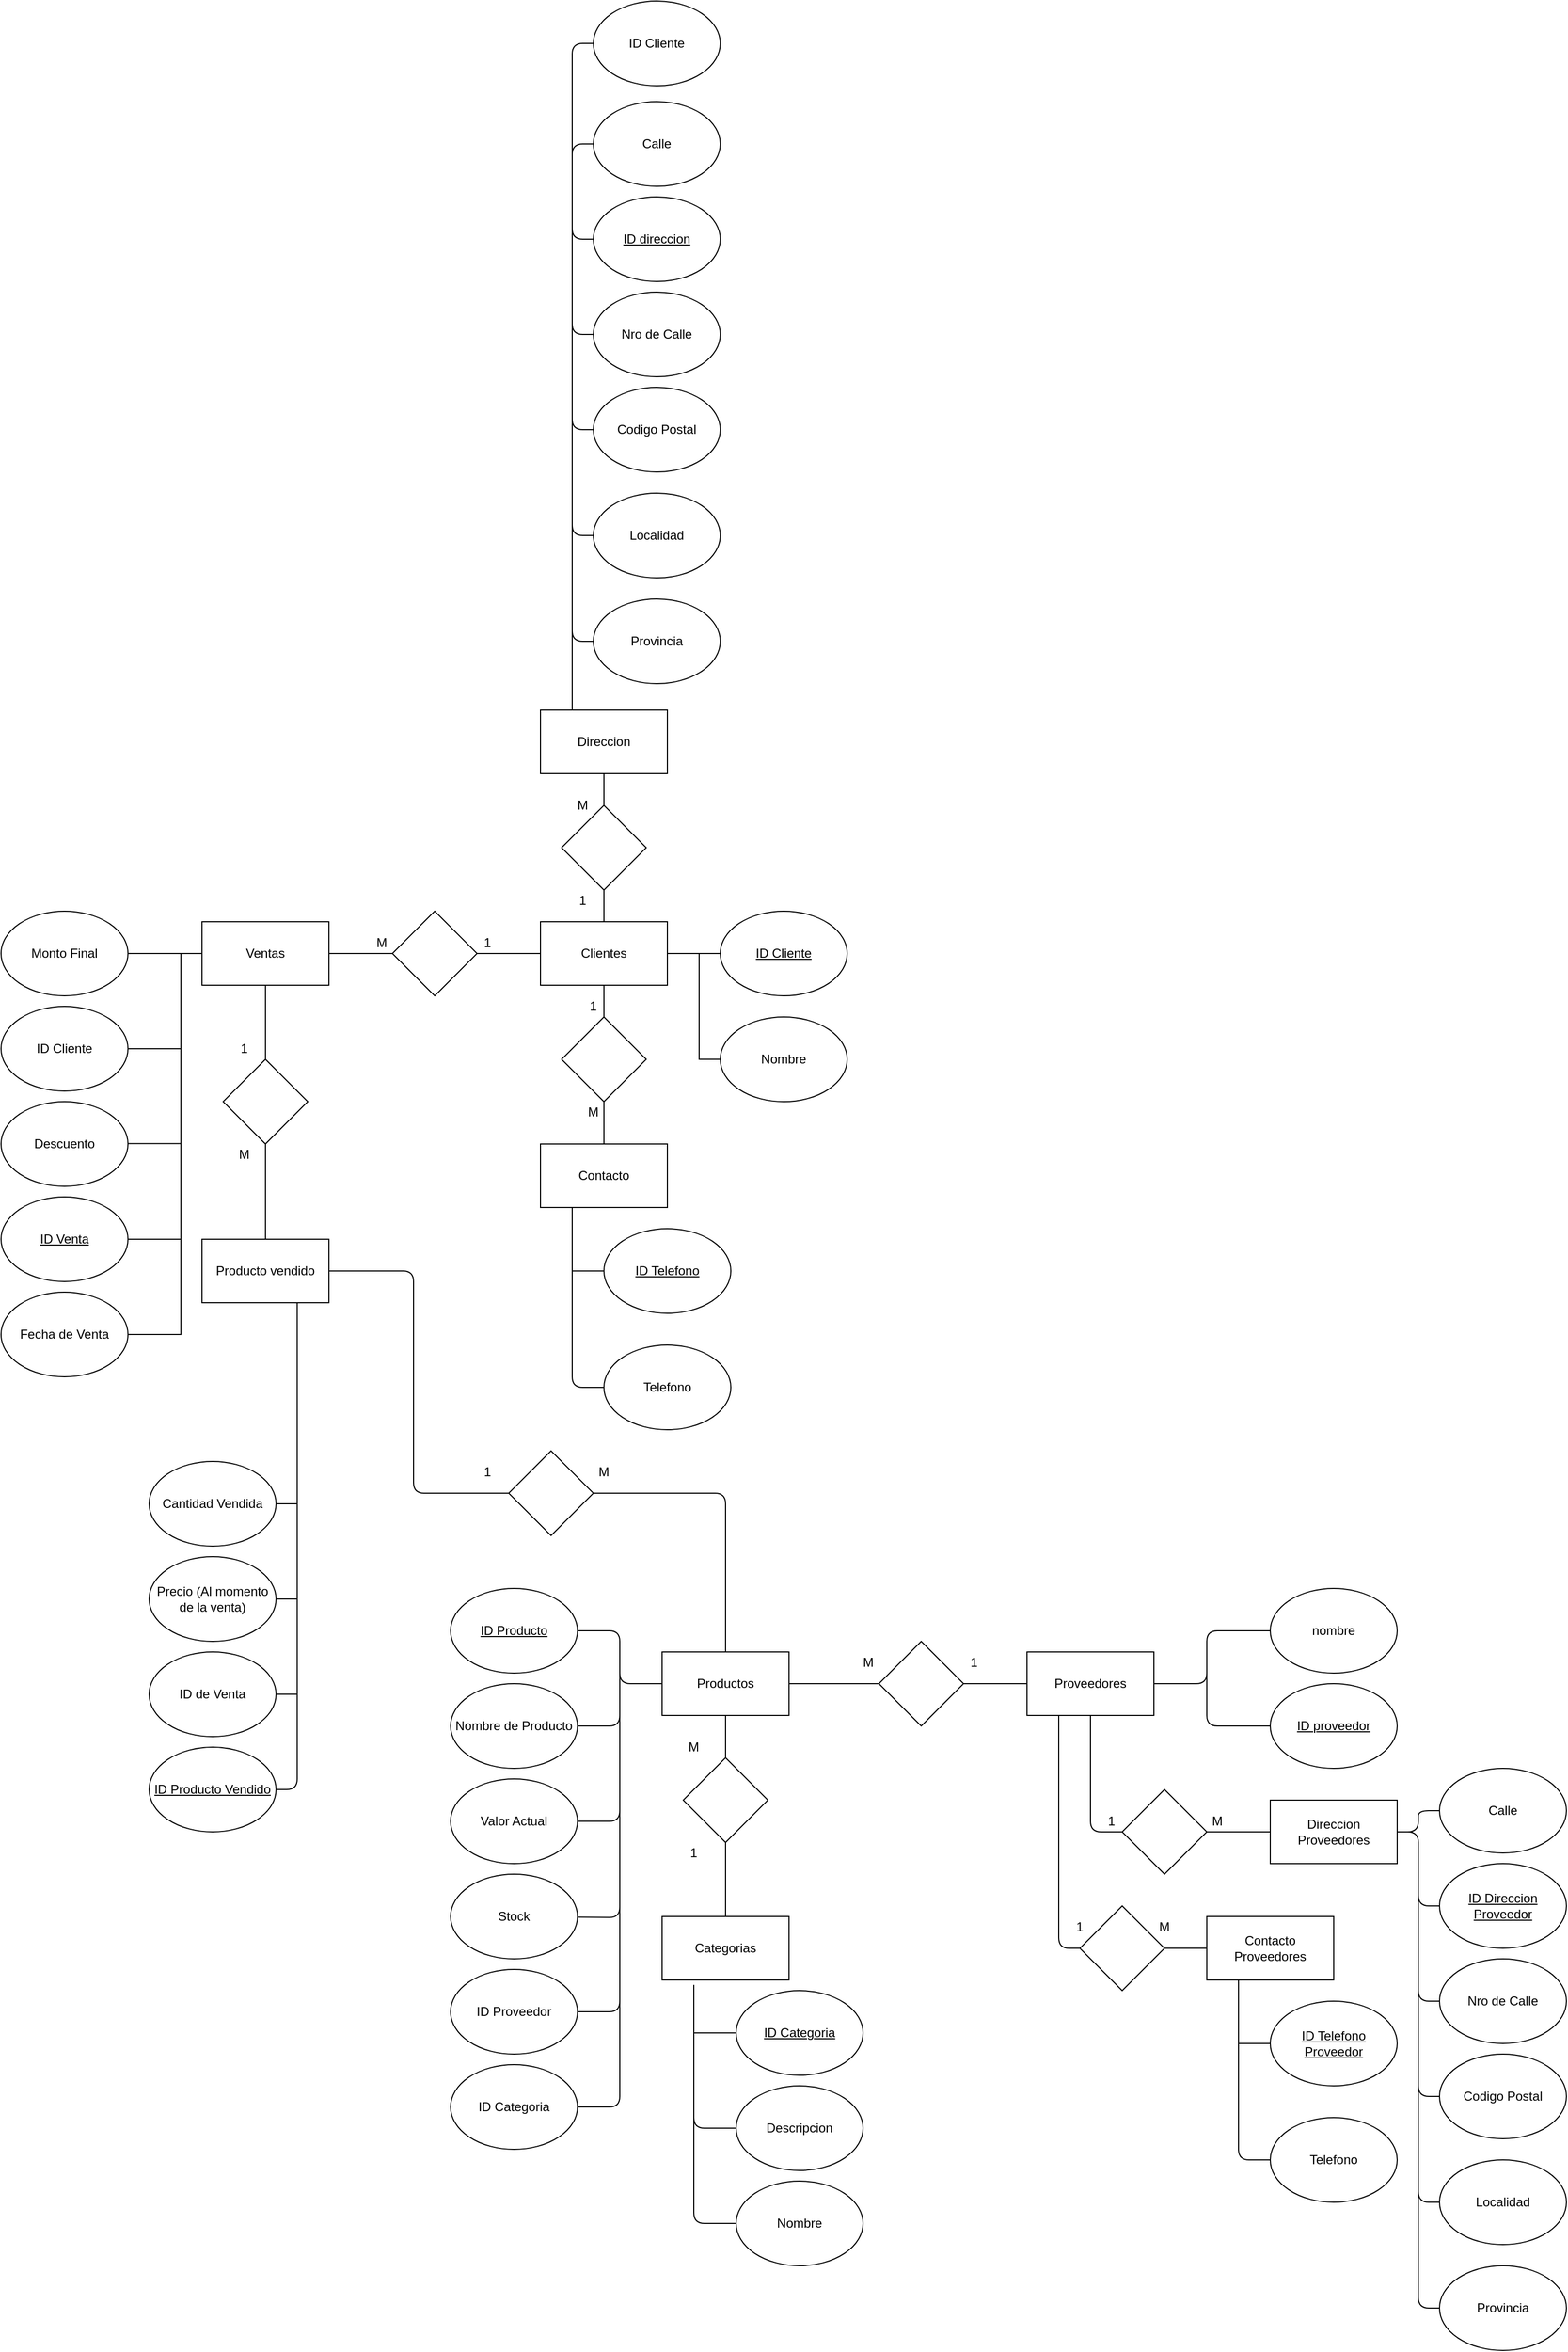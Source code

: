 <mxfile version="13.9.9" type="device"><diagram id="e70FheVsmjmqzUyGpjCa" name="Página-1"><mxGraphModel dx="852" dy="494" grid="1" gridSize="10" guides="1" tooltips="1" connect="1" arrows="1" fold="1" page="1" pageScale="1" pageWidth="1920" pageHeight="1200" math="0" shadow="0"><root><mxCell id="0"/><mxCell id="1" parent="0"/><mxCell id="z9npjQVjWEWtvqP9HQnm-7" value="" style="edgeStyle=orthogonalEdgeStyle;rounded=1;orthogonalLoop=1;jettySize=auto;html=1;endArrow=none;endFill=0;" parent="1" source="z9npjQVjWEWtvqP9HQnm-1" target="z9npjQVjWEWtvqP9HQnm-6" edge="1"><mxGeometry relative="1" as="geometry"><Array as="points"><mxPoint x="1230" y="1620"/><mxPoint x="1230" y="1570"/></Array></mxGeometry></mxCell><mxCell id="z9npjQVjWEWtvqP9HQnm-1" value="Proveedores" style="rounded=0;whiteSpace=wrap;html=1;" parent="1" vertex="1"><mxGeometry x="1060" y="1590" width="120" height="60" as="geometry"/></mxCell><mxCell id="z9npjQVjWEWtvqP9HQnm-105" value="" style="edgeStyle=orthogonalEdgeStyle;rounded=0;orthogonalLoop=1;jettySize=auto;html=1;startArrow=none;startFill=0;endArrow=none;endFill=0;" parent="1" source="z9npjQVjWEWtvqP9HQnm-2" target="z9npjQVjWEWtvqP9HQnm-104" edge="1"><mxGeometry relative="1" as="geometry"/></mxCell><mxCell id="z9npjQVjWEWtvqP9HQnm-111" value="" style="edgeStyle=orthogonalEdgeStyle;rounded=0;orthogonalLoop=1;jettySize=auto;html=1;startArrow=none;startFill=0;endArrow=none;endFill=0;" parent="1" source="z9npjQVjWEWtvqP9HQnm-2" target="z9npjQVjWEWtvqP9HQnm-110" edge="1"><mxGeometry relative="1" as="geometry"/></mxCell><mxCell id="z9npjQVjWEWtvqP9HQnm-2" value="Clientes" style="rounded=0;whiteSpace=wrap;html=1;" parent="1" vertex="1"><mxGeometry x="600" y="900" width="120" height="60" as="geometry"/></mxCell><mxCell id="z9npjQVjWEWtvqP9HQnm-71" value="" style="edgeStyle=orthogonalEdgeStyle;rounded=0;orthogonalLoop=1;jettySize=auto;html=1;startArrow=none;startFill=0;entryX=1;entryY=0.5;entryDx=0;entryDy=0;endArrow=none;endFill=0;" parent="1" target="z9npjQVjWEWtvqP9HQnm-73" edge="1"><mxGeometry relative="1" as="geometry"><mxPoint x="260" y="1280" as="sourcePoint"/><Array as="points"><mxPoint x="260" y="1290"/></Array></mxGeometry></mxCell><mxCell id="z9npjQVjWEWtvqP9HQnm-84" value="" style="edgeStyle=orthogonalEdgeStyle;rounded=0;orthogonalLoop=1;jettySize=auto;html=1;startArrow=none;startFill=0;endArrow=none;endFill=0;" parent="1" source="z9npjQVjWEWtvqP9HQnm-3" target="z9npjQVjWEWtvqP9HQnm-83" edge="1"><mxGeometry relative="1" as="geometry"/></mxCell><mxCell id="z9npjQVjWEWtvqP9HQnm-3" value="Ventas" style="rounded=0;whiteSpace=wrap;html=1;" parent="1" vertex="1"><mxGeometry x="280" y="900" width="120" height="60" as="geometry"/></mxCell><mxCell id="z9npjQVjWEWtvqP9HQnm-43" value="" style="edgeStyle=orthogonalEdgeStyle;rounded=1;orthogonalLoop=1;jettySize=auto;html=1;endArrow=none;endFill=0;" parent="1" source="z9npjQVjWEWtvqP9HQnm-4" target="z9npjQVjWEWtvqP9HQnm-42" edge="1"><mxGeometry relative="1" as="geometry"/></mxCell><mxCell id="z9npjQVjWEWtvqP9HQnm-154" value="" style="edgeStyle=orthogonalEdgeStyle;rounded=0;orthogonalLoop=1;jettySize=auto;html=1;startArrow=none;startFill=0;endArrow=none;endFill=0;" parent="1" source="z9npjQVjWEWtvqP9HQnm-4" target="z9npjQVjWEWtvqP9HQnm-153" edge="1"><mxGeometry relative="1" as="geometry"/></mxCell><mxCell id="z9npjQVjWEWtvqP9HQnm-4" value="Productos" style="rounded=0;whiteSpace=wrap;html=1;" parent="1" vertex="1"><mxGeometry x="715" y="1590" width="120" height="60" as="geometry"/></mxCell><mxCell id="z9npjQVjWEWtvqP9HQnm-6" value="nombre" style="ellipse;whiteSpace=wrap;html=1;rounded=0;" parent="1" vertex="1"><mxGeometry x="1290" y="1530" width="120" height="80" as="geometry"/></mxCell><mxCell id="z9npjQVjWEWtvqP9HQnm-8" value="" style="endArrow=none;html=1;endFill=0;" parent="1" edge="1"><mxGeometry width="50" height="50" relative="1" as="geometry"><mxPoint x="1230" y="1600" as="sourcePoint"/><mxPoint x="1290" y="1660" as="targetPoint"/><Array as="points"><mxPoint x="1230" y="1660"/></Array></mxGeometry></mxCell><mxCell id="z9npjQVjWEWtvqP9HQnm-9" value="&lt;u&gt;ID proveedor&lt;/u&gt;" style="ellipse;whiteSpace=wrap;html=1;rounded=0;" parent="1" vertex="1"><mxGeometry x="1290" y="1620" width="120" height="80" as="geometry"/></mxCell><mxCell id="z9npjQVjWEWtvqP9HQnm-10" value="" style="endArrow=none;html=1;entryX=0;entryY=0.5;entryDx=0;entryDy=0;exitX=0.5;exitY=1;exitDx=0;exitDy=0;endFill=0;" parent="1" source="z9npjQVjWEWtvqP9HQnm-1" target="z9npjQVjWEWtvqP9HQnm-12" edge="1"><mxGeometry width="50" height="50" relative="1" as="geometry"><mxPoint x="1230" y="1620" as="sourcePoint"/><mxPoint x="1290" y="1750" as="targetPoint"/><Array as="points"><mxPoint x="1120" y="1760"/></Array></mxGeometry></mxCell><mxCell id="z9npjQVjWEWtvqP9HQnm-21" value="" style="edgeStyle=orthogonalEdgeStyle;rounded=1;orthogonalLoop=1;jettySize=auto;html=1;endArrow=none;endFill=0;" parent="1" source="z9npjQVjWEWtvqP9HQnm-12" target="z9npjQVjWEWtvqP9HQnm-20" edge="1"><mxGeometry relative="1" as="geometry"/></mxCell><mxCell id="z9npjQVjWEWtvqP9HQnm-12" value="Direccion Proveedores" style="rounded=0;whiteSpace=wrap;html=1;" parent="1" vertex="1"><mxGeometry x="1290" y="1730" width="120" height="60" as="geometry"/></mxCell><mxCell id="z9npjQVjWEWtvqP9HQnm-15" value="" style="rhombus;whiteSpace=wrap;html=1;" parent="1" vertex="1"><mxGeometry x="1150" y="1720" width="80" height="80" as="geometry"/></mxCell><mxCell id="z9npjQVjWEWtvqP9HQnm-18" value="1" style="text;html=1;strokeColor=none;fillColor=none;align=center;verticalAlign=middle;whiteSpace=wrap;rounded=0;" parent="1" vertex="1"><mxGeometry x="1120" y="1740" width="40" height="20" as="geometry"/></mxCell><mxCell id="z9npjQVjWEWtvqP9HQnm-19" value="M" style="text;html=1;strokeColor=none;fillColor=none;align=center;verticalAlign=middle;whiteSpace=wrap;rounded=0;" parent="1" vertex="1"><mxGeometry x="1220" y="1740" width="40" height="20" as="geometry"/></mxCell><mxCell id="z9npjQVjWEWtvqP9HQnm-20" value="&lt;u&gt;ID Direccion Proveedor&lt;/u&gt;" style="ellipse;whiteSpace=wrap;html=1;rounded=0;" parent="1" vertex="1"><mxGeometry x="1450" y="1790" width="120" height="80" as="geometry"/></mxCell><mxCell id="z9npjQVjWEWtvqP9HQnm-22" value="" style="endArrow=none;html=1;exitX=1;exitY=0.5;exitDx=0;exitDy=0;entryX=0;entryY=0.5;entryDx=0;entryDy=0;endFill=0;" parent="1" source="z9npjQVjWEWtvqP9HQnm-12" target="z9npjQVjWEWtvqP9HQnm-23" edge="1"><mxGeometry width="50" height="50" relative="1" as="geometry"><mxPoint x="1390" y="1720" as="sourcePoint"/><mxPoint x="1450" y="1710" as="targetPoint"/><Array as="points"><mxPoint x="1430" y="1760"/><mxPoint x="1430" y="1740"/></Array></mxGeometry></mxCell><mxCell id="z9npjQVjWEWtvqP9HQnm-23" value="Calle" style="ellipse;whiteSpace=wrap;html=1;" parent="1" vertex="1"><mxGeometry x="1450" y="1700" width="120" height="80" as="geometry"/></mxCell><mxCell id="z9npjQVjWEWtvqP9HQnm-24" value="" style="endArrow=none;html=1;endFill=0;" parent="1" edge="1"><mxGeometry width="50" height="50" relative="1" as="geometry"><mxPoint x="1430" y="1810" as="sourcePoint"/><mxPoint x="1450" y="1920" as="targetPoint"/><Array as="points"><mxPoint x="1430" y="1920"/></Array></mxGeometry></mxCell><mxCell id="z9npjQVjWEWtvqP9HQnm-25" value="Nro de Calle" style="ellipse;whiteSpace=wrap;html=1;" parent="1" vertex="1"><mxGeometry x="1450" y="1880" width="120" height="80" as="geometry"/></mxCell><mxCell id="z9npjQVjWEWtvqP9HQnm-26" value="" style="endArrow=none;html=1;entryX=0;entryY=0.5;entryDx=0;entryDy=0;endFill=0;" parent="1" target="z9npjQVjWEWtvqP9HQnm-27" edge="1"><mxGeometry width="50" height="50" relative="1" as="geometry"><mxPoint x="1430" y="1880" as="sourcePoint"/><mxPoint x="1450" y="2000" as="targetPoint"/><Array as="points"><mxPoint x="1430" y="2010"/></Array></mxGeometry></mxCell><mxCell id="z9npjQVjWEWtvqP9HQnm-27" value="Codigo Postal" style="ellipse;whiteSpace=wrap;html=1;" parent="1" vertex="1"><mxGeometry x="1450" y="1970" width="120" height="80" as="geometry"/></mxCell><mxCell id="z9npjQVjWEWtvqP9HQnm-28" value="" style="endArrow=none;html=1;endFill=0;" parent="1" edge="1"><mxGeometry width="50" height="50" relative="1" as="geometry"><mxPoint x="1430" y="1940" as="sourcePoint"/><mxPoint x="1450" y="2110" as="targetPoint"/><Array as="points"><mxPoint x="1430" y="2110"/></Array></mxGeometry></mxCell><mxCell id="z9npjQVjWEWtvqP9HQnm-29" value="Localidad" style="ellipse;whiteSpace=wrap;html=1;" parent="1" vertex="1"><mxGeometry x="1450" y="2070" width="120" height="80" as="geometry"/></mxCell><mxCell id="z9npjQVjWEWtvqP9HQnm-30" value="" style="endArrow=none;html=1;endFill=0;" parent="1" edge="1"><mxGeometry width="50" height="50" relative="1" as="geometry"><mxPoint x="1430" y="2090" as="sourcePoint"/><mxPoint x="1450" y="2210" as="targetPoint"/><Array as="points"><mxPoint x="1430" y="2210"/></Array></mxGeometry></mxCell><mxCell id="z9npjQVjWEWtvqP9HQnm-31" value="Provincia" style="ellipse;whiteSpace=wrap;html=1;" parent="1" vertex="1"><mxGeometry x="1450" y="2170" width="120" height="80" as="geometry"/></mxCell><mxCell id="z9npjQVjWEWtvqP9HQnm-32" value="" style="endArrow=none;html=1;exitX=0.25;exitY=1;exitDx=0;exitDy=0;endFill=0;" parent="1" source="z9npjQVjWEWtvqP9HQnm-1" edge="1"><mxGeometry width="50" height="50" relative="1" as="geometry"><mxPoint x="1390" y="1800" as="sourcePoint"/><mxPoint x="1230" y="1870" as="targetPoint"/><Array as="points"><mxPoint x="1090" y="1870"/></Array></mxGeometry></mxCell><mxCell id="z9npjQVjWEWtvqP9HQnm-34" value="" style="rhombus;whiteSpace=wrap;html=1;" parent="1" vertex="1"><mxGeometry x="1110" y="1830" width="80" height="80" as="geometry"/></mxCell><mxCell id="z9npjQVjWEWtvqP9HQnm-35" value="1" style="text;html=1;strokeColor=none;fillColor=none;align=center;verticalAlign=middle;whiteSpace=wrap;rounded=0;" parent="1" vertex="1"><mxGeometry x="1090" y="1840" width="40" height="20" as="geometry"/></mxCell><mxCell id="z9npjQVjWEWtvqP9HQnm-36" value="M" style="text;html=1;strokeColor=none;fillColor=none;align=center;verticalAlign=middle;whiteSpace=wrap;rounded=0;" parent="1" vertex="1"><mxGeometry x="1170" y="1840" width="40" height="20" as="geometry"/></mxCell><mxCell id="z9npjQVjWEWtvqP9HQnm-37" value="Contacto Proveedores" style="rounded=0;whiteSpace=wrap;html=1;" parent="1" vertex="1"><mxGeometry x="1230" y="1840" width="120" height="60" as="geometry"/></mxCell><mxCell id="z9npjQVjWEWtvqP9HQnm-38" value="" style="endArrow=none;html=1;exitX=0.25;exitY=1;exitDx=0;exitDy=0;entryX=0;entryY=0.5;entryDx=0;entryDy=0;endFill=0;" parent="1" source="z9npjQVjWEWtvqP9HQnm-37" target="z9npjQVjWEWtvqP9HQnm-39" edge="1"><mxGeometry width="50" height="50" relative="1" as="geometry"><mxPoint x="1380" y="1960" as="sourcePoint"/><mxPoint x="1290" y="2200" as="targetPoint"/><Array as="points"><mxPoint x="1260" y="2070"/></Array></mxGeometry></mxCell><mxCell id="z9npjQVjWEWtvqP9HQnm-39" value="Telefono" style="ellipse;whiteSpace=wrap;html=1;" parent="1" vertex="1"><mxGeometry x="1290" y="2030" width="120" height="80" as="geometry"/></mxCell><mxCell id="z9npjQVjWEWtvqP9HQnm-40" value="&lt;u&gt;ID Telefono Proveedor&lt;/u&gt;" style="ellipse;whiteSpace=wrap;html=1;" parent="1" vertex="1"><mxGeometry x="1290" y="1920" width="120" height="80" as="geometry"/></mxCell><mxCell id="z9npjQVjWEWtvqP9HQnm-41" value="" style="endArrow=none;html=1;entryX=0;entryY=0.5;entryDx=0;entryDy=0;endFill=0;" parent="1" target="z9npjQVjWEWtvqP9HQnm-40" edge="1"><mxGeometry width="50" height="50" relative="1" as="geometry"><mxPoint x="1260" y="1960" as="sourcePoint"/><mxPoint x="1580" y="1990" as="targetPoint"/></mxGeometry></mxCell><mxCell id="z9npjQVjWEWtvqP9HQnm-42" value="&lt;u&gt;ID Producto&lt;/u&gt;" style="ellipse;whiteSpace=wrap;html=1;rounded=0;" parent="1" vertex="1"><mxGeometry x="515" y="1530" width="120" height="80" as="geometry"/></mxCell><mxCell id="z9npjQVjWEWtvqP9HQnm-44" value="" style="endArrow=none;startArrow=none;html=1;startFill=0;endFill=0;" parent="1" edge="1"><mxGeometry width="50" height="50" relative="1" as="geometry"><mxPoint x="675" y="1600" as="sourcePoint"/><mxPoint x="635" y="1660" as="targetPoint"/><Array as="points"><mxPoint x="675" y="1660"/></Array></mxGeometry></mxCell><mxCell id="z9npjQVjWEWtvqP9HQnm-45" value="Nombre de Producto" style="ellipse;whiteSpace=wrap;html=1;" parent="1" vertex="1"><mxGeometry x="515" y="1620" width="120" height="80" as="geometry"/></mxCell><mxCell id="z9npjQVjWEWtvqP9HQnm-46" value="" style="endArrow=none;html=1;entryX=1;entryY=0.5;entryDx=0;entryDy=0;endFill=0;" parent="1" target="z9npjQVjWEWtvqP9HQnm-47" edge="1"><mxGeometry width="50" height="50" relative="1" as="geometry"><mxPoint x="675" y="1610" as="sourcePoint"/><mxPoint x="635" y="1760" as="targetPoint"/><Array as="points"><mxPoint x="675" y="1750"/></Array></mxGeometry></mxCell><mxCell id="z9npjQVjWEWtvqP9HQnm-47" value="Valor Actual" style="ellipse;whiteSpace=wrap;html=1;" parent="1" vertex="1"><mxGeometry x="515" y="1710" width="120" height="80" as="geometry"/></mxCell><mxCell id="z9npjQVjWEWtvqP9HQnm-48" value="" style="endArrow=none;html=1;endFill=0;" parent="1" edge="1"><mxGeometry width="50" height="50" relative="1" as="geometry"><mxPoint x="675" y="1690" as="sourcePoint"/><mxPoint x="635" y="1840.571" as="targetPoint"/><Array as="points"><mxPoint x="675" y="1841"/></Array></mxGeometry></mxCell><mxCell id="z9npjQVjWEWtvqP9HQnm-49" value="Stock" style="ellipse;whiteSpace=wrap;html=1;" parent="1" vertex="1"><mxGeometry x="515" y="1800" width="120" height="80" as="geometry"/></mxCell><mxCell id="z9npjQVjWEWtvqP9HQnm-50" value="" style="endArrow=none;html=1;entryX=1;entryY=0.5;entryDx=0;entryDy=0;endFill=0;" parent="1" target="z9npjQVjWEWtvqP9HQnm-51" edge="1"><mxGeometry width="50" height="50" relative="1" as="geometry"><mxPoint x="675" y="1750" as="sourcePoint"/><mxPoint x="635" y="1940" as="targetPoint"/><Array as="points"><mxPoint x="675" y="1930"/><mxPoint x="655" y="1930"/></Array></mxGeometry></mxCell><mxCell id="z9npjQVjWEWtvqP9HQnm-51" value="ID Proveedor" style="ellipse;whiteSpace=wrap;html=1;" parent="1" vertex="1"><mxGeometry x="515" y="1890" width="120" height="80" as="geometry"/></mxCell><mxCell id="z9npjQVjWEWtvqP9HQnm-53" value="" style="endArrow=none;html=1;exitX=0.5;exitY=1;exitDx=0;exitDy=0;endFill=0;" parent="1" source="z9npjQVjWEWtvqP9HQnm-4" edge="1"><mxGeometry width="50" height="50" relative="1" as="geometry"><mxPoint x="525" y="1810" as="sourcePoint"/><mxPoint x="775" y="1840" as="targetPoint"/></mxGeometry></mxCell><mxCell id="z9npjQVjWEWtvqP9HQnm-54" value="" style="rhombus;whiteSpace=wrap;html=1;" parent="1" vertex="1"><mxGeometry x="735" y="1690" width="80" height="80" as="geometry"/></mxCell><mxCell id="z9npjQVjWEWtvqP9HQnm-55" value="M" style="text;html=1;strokeColor=none;fillColor=none;align=center;verticalAlign=middle;whiteSpace=wrap;rounded=0;" parent="1" vertex="1"><mxGeometry x="725" y="1670" width="40" height="20" as="geometry"/></mxCell><mxCell id="z9npjQVjWEWtvqP9HQnm-56" value="1" style="text;html=1;strokeColor=none;fillColor=none;align=center;verticalAlign=middle;whiteSpace=wrap;rounded=0;" parent="1" vertex="1"><mxGeometry x="725" y="1770" width="40" height="20" as="geometry"/></mxCell><mxCell id="z9npjQVjWEWtvqP9HQnm-57" value="Categorias" style="rounded=0;whiteSpace=wrap;html=1;" parent="1" vertex="1"><mxGeometry x="715" y="1840" width="120" height="60" as="geometry"/></mxCell><mxCell id="z9npjQVjWEWtvqP9HQnm-61" value="&lt;u&gt;ID Categoria&lt;/u&gt;" style="ellipse;whiteSpace=wrap;html=1;" parent="1" vertex="1"><mxGeometry x="785" y="1910" width="120" height="80" as="geometry"/></mxCell><mxCell id="z9npjQVjWEWtvqP9HQnm-62" value="" style="endArrow=none;html=1;entryX=0;entryY=0.5;entryDx=0;entryDy=0;endFill=0;" parent="1" target="z9npjQVjWEWtvqP9HQnm-61" edge="1"><mxGeometry width="50" height="50" relative="1" as="geometry"><mxPoint x="745" y="1950" as="sourcePoint"/><mxPoint x="575" y="1860" as="targetPoint"/></mxGeometry></mxCell><mxCell id="z9npjQVjWEWtvqP9HQnm-63" value="" style="endArrow=none;html=1;entryX=0;entryY=0.5;entryDx=0;entryDy=0;endFill=0;" parent="1" target="z9npjQVjWEWtvqP9HQnm-67" edge="1"><mxGeometry width="50" height="50" relative="1" as="geometry"><mxPoint x="745" y="2010" as="sourcePoint"/><mxPoint x="785" y="2140" as="targetPoint"/><Array as="points"><mxPoint x="745" y="2130"/><mxPoint x="765" y="2130"/></Array></mxGeometry></mxCell><mxCell id="z9npjQVjWEWtvqP9HQnm-64" value="" style="endArrow=none;html=1;entryX=1;entryY=0.5;entryDx=0;entryDy=0;endFill=0;" parent="1" target="z9npjQVjWEWtvqP9HQnm-65" edge="1"><mxGeometry width="50" height="50" relative="1" as="geometry"><mxPoint x="675" y="1880" as="sourcePoint"/><mxPoint x="635" y="2060" as="targetPoint"/><Array as="points"><mxPoint x="675" y="2020"/></Array></mxGeometry></mxCell><mxCell id="z9npjQVjWEWtvqP9HQnm-65" value="ID Categoria" style="ellipse;whiteSpace=wrap;html=1;" parent="1" vertex="1"><mxGeometry x="515" y="1980" width="120" height="80" as="geometry"/></mxCell><mxCell id="z9npjQVjWEWtvqP9HQnm-67" value="Nombre" style="ellipse;whiteSpace=wrap;html=1;" parent="1" vertex="1"><mxGeometry x="785" y="2090" width="120" height="80" as="geometry"/></mxCell><mxCell id="z9npjQVjWEWtvqP9HQnm-68" value="" style="endArrow=none;html=1;endFill=0;entryX=0;entryY=0.5;entryDx=0;entryDy=0;" parent="1" target="z9npjQVjWEWtvqP9HQnm-69" edge="1"><mxGeometry width="50" height="50" relative="1" as="geometry"><mxPoint x="745" y="2060" as="sourcePoint"/><mxPoint x="785" y="2220" as="targetPoint"/><Array as="points"><mxPoint x="745" y="1900"/><mxPoint x="745" y="2040"/></Array></mxGeometry></mxCell><mxCell id="z9npjQVjWEWtvqP9HQnm-69" value="Descripcion" style="ellipse;whiteSpace=wrap;html=1;" parent="1" vertex="1"><mxGeometry x="785" y="2000" width="120" height="80" as="geometry"/></mxCell><mxCell id="z9npjQVjWEWtvqP9HQnm-70" value="&lt;u&gt;ID Venta&lt;/u&gt;" style="ellipse;whiteSpace=wrap;html=1;rounded=0;" parent="1" vertex="1"><mxGeometry x="90" y="1160" width="120" height="80" as="geometry"/></mxCell><mxCell id="z9npjQVjWEWtvqP9HQnm-72" value="" style="endArrow=none;html=1;entryX=1;entryY=0.5;entryDx=0;entryDy=0;rounded=0;endFill=0;startArrow=none;startFill=0;" parent="1" target="z9npjQVjWEWtvqP9HQnm-70" edge="1"><mxGeometry width="50" height="50" relative="1" as="geometry"><mxPoint x="260" y="1280" as="sourcePoint"/><mxPoint x="220" y="1280" as="targetPoint"/><Array as="points"><mxPoint x="260" y="1200"/></Array></mxGeometry></mxCell><mxCell id="z9npjQVjWEWtvqP9HQnm-73" value="Fecha de Venta" style="ellipse;whiteSpace=wrap;html=1;" parent="1" vertex="1"><mxGeometry x="90" y="1250" width="120" height="80" as="geometry"/></mxCell><mxCell id="z9npjQVjWEWtvqP9HQnm-75" value="" style="endArrow=none;html=1;exitX=0;exitY=0.5;exitDx=0;exitDy=0;endFill=0;rounded=0;" parent="1" source="z9npjQVjWEWtvqP9HQnm-3" edge="1"><mxGeometry width="50" height="50" relative="1" as="geometry"><mxPoint x="140" y="1150" as="sourcePoint"/><mxPoint x="260" y="1220" as="targetPoint"/><Array as="points"><mxPoint x="260" y="930"/></Array></mxGeometry></mxCell><mxCell id="z9npjQVjWEWtvqP9HQnm-76" value="" style="endArrow=none;html=1;entryX=1;entryY=0.5;entryDx=0;entryDy=0;endFill=0;startArrow=none;startFill=0;" parent="1" target="z9npjQVjWEWtvqP9HQnm-77" edge="1"><mxGeometry width="50" height="50" relative="1" as="geometry"><mxPoint x="260" y="1020" as="sourcePoint"/><mxPoint x="210" y="1050" as="targetPoint"/></mxGeometry></mxCell><mxCell id="z9npjQVjWEWtvqP9HQnm-77" value="ID Cliente" style="ellipse;whiteSpace=wrap;html=1;" parent="1" vertex="1"><mxGeometry x="90" y="980" width="120" height="80" as="geometry"/></mxCell><mxCell id="z9npjQVjWEWtvqP9HQnm-78" value="Descuento" style="ellipse;whiteSpace=wrap;html=1;" parent="1" vertex="1"><mxGeometry x="90" y="1070" width="120" height="80" as="geometry"/></mxCell><mxCell id="z9npjQVjWEWtvqP9HQnm-79" value="" style="endArrow=none;html=1;entryX=1;entryY=0.5;entryDx=0;entryDy=0;endFill=0;startArrow=none;startFill=0;" parent="1" edge="1"><mxGeometry width="50" height="50" relative="1" as="geometry"><mxPoint x="260" y="1109.58" as="sourcePoint"/><mxPoint x="210" y="1109.58" as="targetPoint"/></mxGeometry></mxCell><mxCell id="z9npjQVjWEWtvqP9HQnm-80" value="" style="endArrow=none;html=1;exitX=0;exitY=0.5;exitDx=0;exitDy=0;entryX=1;entryY=0.5;entryDx=0;entryDy=0;endFill=0;startArrow=none;startFill=0;" parent="1" source="z9npjQVjWEWtvqP9HQnm-3" target="z9npjQVjWEWtvqP9HQnm-81" edge="1"><mxGeometry width="50" height="50" relative="1" as="geometry"><mxPoint x="270" y="919.58" as="sourcePoint"/><mxPoint x="210" y="920" as="targetPoint"/></mxGeometry></mxCell><mxCell id="z9npjQVjWEWtvqP9HQnm-81" value="Monto Final" style="ellipse;whiteSpace=wrap;html=1;" parent="1" vertex="1"><mxGeometry x="90" y="890" width="120" height="80" as="geometry"/></mxCell><mxCell id="z9npjQVjWEWtvqP9HQnm-86" value="" style="edgeStyle=orthogonalEdgeStyle;rounded=0;orthogonalLoop=1;jettySize=auto;html=1;startArrow=none;startFill=0;endArrow=none;endFill=0;" parent="1" source="z9npjQVjWEWtvqP9HQnm-83" target="z9npjQVjWEWtvqP9HQnm-85" edge="1"><mxGeometry relative="1" as="geometry"/></mxCell><mxCell id="z9npjQVjWEWtvqP9HQnm-83" value="" style="rhombus;whiteSpace=wrap;html=1;rounded=0;" parent="1" vertex="1"><mxGeometry x="300" y="1030" width="80" height="80" as="geometry"/></mxCell><mxCell id="z9npjQVjWEWtvqP9HQnm-85" value="Producto vendido" style="whiteSpace=wrap;html=1;rounded=0;" parent="1" vertex="1"><mxGeometry x="280" y="1200" width="120" height="60" as="geometry"/></mxCell><mxCell id="z9npjQVjWEWtvqP9HQnm-87" value="1" style="text;html=1;strokeColor=none;fillColor=none;align=center;verticalAlign=middle;whiteSpace=wrap;rounded=0;" parent="1" vertex="1"><mxGeometry x="300" y="1010" width="40" height="20" as="geometry"/></mxCell><mxCell id="z9npjQVjWEWtvqP9HQnm-88" value="M" style="text;html=1;strokeColor=none;fillColor=none;align=center;verticalAlign=middle;whiteSpace=wrap;rounded=0;" parent="1" vertex="1"><mxGeometry x="300" y="1110" width="40" height="20" as="geometry"/></mxCell><mxCell id="z9npjQVjWEWtvqP9HQnm-89" value="" style="endArrow=none;html=1;exitX=0.75;exitY=1;exitDx=0;exitDy=0;entryX=1;entryY=0.5;entryDx=0;entryDy=0;rounded=0;endFill=0;" parent="1" source="z9npjQVjWEWtvqP9HQnm-85" target="z9npjQVjWEWtvqP9HQnm-90" edge="1"><mxGeometry width="50" height="50" relative="1" as="geometry"><mxPoint x="140" y="1320" as="sourcePoint"/><mxPoint x="350" y="1490" as="targetPoint"/><Array as="points"><mxPoint x="370" y="1540"/></Array></mxGeometry></mxCell><mxCell id="z9npjQVjWEWtvqP9HQnm-90" value="Precio (Al momento de la venta)" style="ellipse;whiteSpace=wrap;html=1;" parent="1" vertex="1"><mxGeometry x="230" y="1500" width="120" height="80" as="geometry"/></mxCell><mxCell id="z9npjQVjWEWtvqP9HQnm-91" value="" style="endArrow=none;html=1;entryX=1;entryY=0.5;entryDx=0;entryDy=0;endFill=0;" parent="1" target="z9npjQVjWEWtvqP9HQnm-92" edge="1"><mxGeometry width="50" height="50" relative="1" as="geometry"><mxPoint x="370" y="1450" as="sourcePoint"/><mxPoint x="350" y="1400" as="targetPoint"/></mxGeometry></mxCell><mxCell id="z9npjQVjWEWtvqP9HQnm-92" value="Cantidad Vendida" style="ellipse;whiteSpace=wrap;html=1;" parent="1" vertex="1"><mxGeometry x="230" y="1410" width="120" height="80" as="geometry"/></mxCell><mxCell id="z9npjQVjWEWtvqP9HQnm-95" value="" style="endArrow=none;html=1;rounded=0;endFill=0;" parent="1" edge="1"><mxGeometry width="50" height="50" relative="1" as="geometry"><mxPoint x="370" y="1540" as="sourcePoint"/><mxPoint x="350" y="1630" as="targetPoint"/><Array as="points"><mxPoint x="370" y="1630"/></Array></mxGeometry></mxCell><mxCell id="z9npjQVjWEWtvqP9HQnm-96" value="ID de Venta" style="ellipse;whiteSpace=wrap;html=1;" parent="1" vertex="1"><mxGeometry x="230" y="1590" width="120" height="80" as="geometry"/></mxCell><mxCell id="z9npjQVjWEWtvqP9HQnm-97" value="Nombre" style="ellipse;whiteSpace=wrap;html=1;rounded=0;" parent="1" vertex="1"><mxGeometry x="770" y="990" width="120" height="80" as="geometry"/></mxCell><mxCell id="z9npjQVjWEWtvqP9HQnm-99" value="" style="endArrow=none;html=1;exitX=1;exitY=0.5;exitDx=0;exitDy=0;entryX=0;entryY=0.5;entryDx=0;entryDy=0;rounded=0;endFill=0;" parent="1" source="z9npjQVjWEWtvqP9HQnm-2" target="z9npjQVjWEWtvqP9HQnm-97" edge="1"><mxGeometry width="50" height="50" relative="1" as="geometry"><mxPoint x="620" y="1070" as="sourcePoint"/><mxPoint x="750" y="1110" as="targetPoint"/><Array as="points"><mxPoint x="750" y="930"/><mxPoint x="750" y="1030"/></Array></mxGeometry></mxCell><mxCell id="z9npjQVjWEWtvqP9HQnm-109" value="" style="edgeStyle=orthogonalEdgeStyle;rounded=0;orthogonalLoop=1;jettySize=auto;html=1;startArrow=none;startFill=0;endArrow=none;endFill=0;" parent="1" source="z9npjQVjWEWtvqP9HQnm-101" target="z9npjQVjWEWtvqP9HQnm-2" edge="1"><mxGeometry relative="1" as="geometry"/></mxCell><mxCell id="z9npjQVjWEWtvqP9HQnm-101" value="&lt;u&gt;ID Cliente&lt;/u&gt;" style="ellipse;whiteSpace=wrap;html=1;rounded=0;" parent="1" vertex="1"><mxGeometry x="770" y="890" width="120" height="80" as="geometry"/></mxCell><mxCell id="z9npjQVjWEWtvqP9HQnm-104" value="Medios de Contacto" style="whiteSpace=wrap;html=1;rounded=0;" parent="1" vertex="1"><mxGeometry x="600" y="1110" width="120" height="60" as="geometry"/></mxCell><mxCell id="z9npjQVjWEWtvqP9HQnm-106" value="" style="rhombus;whiteSpace=wrap;html=1;" parent="1" vertex="1"><mxGeometry x="620" y="990" width="80" height="80" as="geometry"/></mxCell><mxCell id="z9npjQVjWEWtvqP9HQnm-107" value="1" style="text;html=1;strokeColor=none;fillColor=none;align=center;verticalAlign=middle;whiteSpace=wrap;rounded=0;" parent="1" vertex="1"><mxGeometry x="630" y="970" width="40" height="20" as="geometry"/></mxCell><mxCell id="z9npjQVjWEWtvqP9HQnm-108" value="M" style="text;html=1;strokeColor=none;fillColor=none;align=center;verticalAlign=middle;whiteSpace=wrap;rounded=0;" parent="1" vertex="1"><mxGeometry x="630" y="1070" width="40" height="20" as="geometry"/></mxCell><mxCell id="z9npjQVjWEWtvqP9HQnm-115" value="" style="edgeStyle=orthogonalEdgeStyle;rounded=0;orthogonalLoop=1;jettySize=auto;html=1;startArrow=none;startFill=0;endArrow=none;endFill=0;" parent="1" source="z9npjQVjWEWtvqP9HQnm-110" target="z9npjQVjWEWtvqP9HQnm-114" edge="1"><mxGeometry relative="1" as="geometry"/></mxCell><mxCell id="z9npjQVjWEWtvqP9HQnm-110" value="" style="rhombus;whiteSpace=wrap;html=1;rounded=0;" parent="1" vertex="1"><mxGeometry x="620" y="790" width="80" height="80" as="geometry"/></mxCell><mxCell id="z9npjQVjWEWtvqP9HQnm-114" value="Direccion" style="whiteSpace=wrap;html=1;rounded=0;" parent="1" vertex="1"><mxGeometry x="600" y="700" width="120" height="60" as="geometry"/></mxCell><mxCell id="z9npjQVjWEWtvqP9HQnm-117" value="&lt;u&gt;ID direccion&lt;/u&gt;" style="ellipse;whiteSpace=wrap;html=1;rounded=0;" parent="1" vertex="1"><mxGeometry x="650" y="215" width="120" height="80" as="geometry"/></mxCell><mxCell id="z9npjQVjWEWtvqP9HQnm-119" value="Calle" style="ellipse;whiteSpace=wrap;html=1;" parent="1" vertex="1"><mxGeometry x="650" y="125" width="120" height="80" as="geometry"/></mxCell><mxCell id="z9npjQVjWEWtvqP9HQnm-120" value="" style="endArrow=none;html=1;endFill=0;" parent="1" edge="1"><mxGeometry width="50" height="50" relative="1" as="geometry"><mxPoint x="630.0" y="235" as="sourcePoint"/><mxPoint x="650.0" y="345" as="targetPoint"/><Array as="points"><mxPoint x="630" y="345"/></Array></mxGeometry></mxCell><mxCell id="z9npjQVjWEWtvqP9HQnm-121" value="Nro de Calle" style="ellipse;whiteSpace=wrap;html=1;" parent="1" vertex="1"><mxGeometry x="650" y="305" width="120" height="80" as="geometry"/></mxCell><mxCell id="z9npjQVjWEWtvqP9HQnm-122" value="" style="endArrow=none;html=1;entryX=0;entryY=0.5;entryDx=0;entryDy=0;endFill=0;" parent="1" target="z9npjQVjWEWtvqP9HQnm-123" edge="1"><mxGeometry width="50" height="50" relative="1" as="geometry"><mxPoint x="630.0" y="305" as="sourcePoint"/><mxPoint x="650" y="425" as="targetPoint"/><Array as="points"><mxPoint x="630" y="435"/></Array></mxGeometry></mxCell><mxCell id="z9npjQVjWEWtvqP9HQnm-123" value="Codigo Postal" style="ellipse;whiteSpace=wrap;html=1;" parent="1" vertex="1"><mxGeometry x="650" y="395" width="120" height="80" as="geometry"/></mxCell><mxCell id="z9npjQVjWEWtvqP9HQnm-124" value="" style="endArrow=none;html=1;endFill=0;" parent="1" edge="1"><mxGeometry width="50" height="50" relative="1" as="geometry"><mxPoint x="630.0" y="365" as="sourcePoint"/><mxPoint x="650.0" y="535" as="targetPoint"/><Array as="points"><mxPoint x="630" y="535"/></Array></mxGeometry></mxCell><mxCell id="z9npjQVjWEWtvqP9HQnm-125" value="Localidad" style="ellipse;whiteSpace=wrap;html=1;" parent="1" vertex="1"><mxGeometry x="650" y="495" width="120" height="80" as="geometry"/></mxCell><mxCell id="z9npjQVjWEWtvqP9HQnm-126" value="" style="endArrow=none;html=1;endFill=0;" parent="1" edge="1"><mxGeometry width="50" height="50" relative="1" as="geometry"><mxPoint x="630.0" y="515" as="sourcePoint"/><mxPoint x="650.0" y="635" as="targetPoint"/><Array as="points"><mxPoint x="630" y="635"/></Array></mxGeometry></mxCell><mxCell id="z9npjQVjWEWtvqP9HQnm-127" value="Provincia" style="ellipse;whiteSpace=wrap;html=1;" parent="1" vertex="1"><mxGeometry x="650" y="595" width="120" height="80" as="geometry"/></mxCell><mxCell id="z9npjQVjWEWtvqP9HQnm-128" value="" style="endArrow=none;html=1;entryX=0;entryY=0.5;entryDx=0;entryDy=0;endFill=0;" parent="1" target="z9npjQVjWEWtvqP9HQnm-119" edge="1"><mxGeometry width="50" height="50" relative="1" as="geometry"><mxPoint x="630" y="255" as="sourcePoint"/><mxPoint x="660" y="335" as="targetPoint"/><Array as="points"><mxPoint x="630" y="165"/></Array></mxGeometry></mxCell><mxCell id="z9npjQVjWEWtvqP9HQnm-129" value="" style="endArrow=none;html=1;entryX=0;entryY=0.5;entryDx=0;entryDy=0;endFill=0;" parent="1" target="z9npjQVjWEWtvqP9HQnm-117" edge="1"><mxGeometry width="50" height="50" relative="1" as="geometry"><mxPoint x="630" y="215" as="sourcePoint"/><mxPoint x="660" y="295" as="targetPoint"/><Array as="points"><mxPoint x="630" y="255"/></Array></mxGeometry></mxCell><mxCell id="z9npjQVjWEWtvqP9HQnm-130" value="" style="endArrow=none;html=1;exitX=0.25;exitY=0;exitDx=0;exitDy=0;endFill=0;" parent="1" source="z9npjQVjWEWtvqP9HQnm-114" edge="1"><mxGeometry width="50" height="50" relative="1" as="geometry"><mxPoint x="740" y="610" as="sourcePoint"/><mxPoint x="630" y="590" as="targetPoint"/></mxGeometry></mxCell><mxCell id="z9npjQVjWEWtvqP9HQnm-131" value="1" style="text;html=1;strokeColor=none;fillColor=none;align=center;verticalAlign=middle;whiteSpace=wrap;rounded=0;" parent="1" vertex="1"><mxGeometry x="620" y="870" width="40" height="20" as="geometry"/></mxCell><mxCell id="z9npjQVjWEWtvqP9HQnm-132" value="M" style="text;html=1;strokeColor=none;fillColor=none;align=center;verticalAlign=middle;whiteSpace=wrap;rounded=0;" parent="1" vertex="1"><mxGeometry x="620" y="780" width="40" height="20" as="geometry"/></mxCell><mxCell id="z9npjQVjWEWtvqP9HQnm-133" value="ID Cliente" style="ellipse;whiteSpace=wrap;html=1;rounded=0;" parent="1" vertex="1"><mxGeometry x="650" y="30" width="120" height="80" as="geometry"/></mxCell><mxCell id="z9npjQVjWEWtvqP9HQnm-134" value="" style="endArrow=none;html=1;entryX=0;entryY=0.5;entryDx=0;entryDy=0;endFill=0;" parent="1" target="z9npjQVjWEWtvqP9HQnm-133" edge="1"><mxGeometry width="50" height="50" relative="1" as="geometry"><mxPoint x="630" y="190" as="sourcePoint"/><mxPoint x="730" y="160" as="targetPoint"/><Array as="points"><mxPoint x="630" y="70"/></Array></mxGeometry></mxCell><mxCell id="z9npjQVjWEWtvqP9HQnm-135" value="Contacto" style="rounded=0;whiteSpace=wrap;html=1;" parent="1" vertex="1"><mxGeometry x="600" y="1110" width="120" height="60" as="geometry"/></mxCell><mxCell id="z9npjQVjWEWtvqP9HQnm-136" value="" style="endArrow=none;html=1;exitX=0.25;exitY=1;exitDx=0;exitDy=0;entryX=0;entryY=0.5;entryDx=0;entryDy=0;endFill=0;startArrow=none;startFill=0;" parent="1" source="z9npjQVjWEWtvqP9HQnm-135" target="z9npjQVjWEWtvqP9HQnm-137" edge="1"><mxGeometry width="50" height="50" relative="1" as="geometry"><mxPoint x="750" y="1230" as="sourcePoint"/><mxPoint x="660" y="1470" as="targetPoint"/><Array as="points"><mxPoint x="630" y="1340"/></Array></mxGeometry></mxCell><mxCell id="z9npjQVjWEWtvqP9HQnm-137" value="Telefono" style="ellipse;whiteSpace=wrap;html=1;" parent="1" vertex="1"><mxGeometry x="660" y="1300" width="120" height="80" as="geometry"/></mxCell><mxCell id="z9npjQVjWEWtvqP9HQnm-138" value="&lt;u&gt;ID Telefono&lt;/u&gt;" style="ellipse;whiteSpace=wrap;html=1;" parent="1" vertex="1"><mxGeometry x="660" y="1190" width="120" height="80" as="geometry"/></mxCell><mxCell id="z9npjQVjWEWtvqP9HQnm-139" value="" style="endArrow=none;html=1;entryX=0;entryY=0.5;entryDx=0;entryDy=0;endFill=0;startArrow=none;startFill=0;" parent="1" target="z9npjQVjWEWtvqP9HQnm-138" edge="1"><mxGeometry width="50" height="50" relative="1" as="geometry"><mxPoint x="630" y="1230" as="sourcePoint"/><mxPoint x="950" y="1260" as="targetPoint"/></mxGeometry></mxCell><mxCell id="z9npjQVjWEWtvqP9HQnm-140" value="" style="endArrow=none;html=1;exitX=0;exitY=0.5;exitDx=0;exitDy=0;entryX=1;entryY=0.5;entryDx=0;entryDy=0;endFill=0;" parent="1" source="z9npjQVjWEWtvqP9HQnm-141" target="z9npjQVjWEWtvqP9HQnm-3" edge="1"><mxGeometry width="50" height="50" relative="1" as="geometry"><mxPoint x="560" y="790" as="sourcePoint"/><mxPoint x="610" y="740" as="targetPoint"/></mxGeometry></mxCell><mxCell id="z9npjQVjWEWtvqP9HQnm-141" value="" style="rhombus;whiteSpace=wrap;html=1;" parent="1" vertex="1"><mxGeometry x="460" y="890" width="80" height="80" as="geometry"/></mxCell><mxCell id="z9npjQVjWEWtvqP9HQnm-142" value="" style="endArrow=none;html=1;exitX=0;exitY=0.5;exitDx=0;exitDy=0;entryX=1;entryY=0.5;entryDx=0;entryDy=0;endFill=0;" parent="1" source="z9npjQVjWEWtvqP9HQnm-2" target="z9npjQVjWEWtvqP9HQnm-141" edge="1"><mxGeometry width="50" height="50" relative="1" as="geometry"><mxPoint x="600" y="930" as="sourcePoint"/><mxPoint x="400.0" y="930" as="targetPoint"/></mxGeometry></mxCell><mxCell id="z9npjQVjWEWtvqP9HQnm-143" value="1" style="text;html=1;strokeColor=none;fillColor=none;align=center;verticalAlign=middle;whiteSpace=wrap;rounded=0;" parent="1" vertex="1"><mxGeometry x="530" y="910" width="40" height="20" as="geometry"/></mxCell><mxCell id="z9npjQVjWEWtvqP9HQnm-144" value="M" style="text;html=1;strokeColor=none;fillColor=none;align=center;verticalAlign=middle;whiteSpace=wrap;rounded=0;" parent="1" vertex="1"><mxGeometry x="430" y="910" width="40" height="20" as="geometry"/></mxCell><mxCell id="z9npjQVjWEWtvqP9HQnm-145" value="" style="endArrow=none;html=1;exitX=1;exitY=0.5;exitDx=0;exitDy=0;entryX=0.5;entryY=0;entryDx=0;entryDy=0;endFill=0;" parent="1" source="z9npjQVjWEWtvqP9HQnm-85" target="z9npjQVjWEWtvqP9HQnm-4" edge="1"><mxGeometry width="50" height="50" relative="1" as="geometry"><mxPoint x="880" y="1600" as="sourcePoint"/><mxPoint x="930" y="1550" as="targetPoint"/><Array as="points"><mxPoint x="480" y="1230"/><mxPoint x="480" y="1440"/><mxPoint x="775" y="1440"/></Array></mxGeometry></mxCell><mxCell id="z9npjQVjWEWtvqP9HQnm-147" value="" style="rhombus;whiteSpace=wrap;html=1;" parent="1" vertex="1"><mxGeometry x="570" y="1400" width="80" height="80" as="geometry"/></mxCell><mxCell id="z9npjQVjWEWtvqP9HQnm-149" value="M" style="text;html=1;strokeColor=none;fillColor=none;align=center;verticalAlign=middle;whiteSpace=wrap;rounded=0;" parent="1" vertex="1"><mxGeometry x="640" y="1410" width="40" height="20" as="geometry"/></mxCell><mxCell id="z9npjQVjWEWtvqP9HQnm-150" value="1" style="text;html=1;strokeColor=none;fillColor=none;align=center;verticalAlign=middle;whiteSpace=wrap;rounded=0;" parent="1" vertex="1"><mxGeometry x="530" y="1410" width="40" height="20" as="geometry"/></mxCell><mxCell id="z9npjQVjWEWtvqP9HQnm-155" value="" style="edgeStyle=orthogonalEdgeStyle;rounded=0;orthogonalLoop=1;jettySize=auto;html=1;startArrow=none;startFill=0;endArrow=none;endFill=0;" parent="1" source="z9npjQVjWEWtvqP9HQnm-153" target="z9npjQVjWEWtvqP9HQnm-1" edge="1"><mxGeometry relative="1" as="geometry"/></mxCell><mxCell id="z9npjQVjWEWtvqP9HQnm-153" value="" style="rhombus;whiteSpace=wrap;html=1;rounded=0;" parent="1" vertex="1"><mxGeometry x="920" y="1580" width="80" height="80" as="geometry"/></mxCell><mxCell id="z9npjQVjWEWtvqP9HQnm-156" value="M" style="text;html=1;strokeColor=none;fillColor=none;align=center;verticalAlign=middle;whiteSpace=wrap;rounded=0;" parent="1" vertex="1"><mxGeometry x="890" y="1590" width="40" height="20" as="geometry"/></mxCell><mxCell id="z9npjQVjWEWtvqP9HQnm-158" value="1" style="text;html=1;strokeColor=none;fillColor=none;align=center;verticalAlign=middle;whiteSpace=wrap;rounded=0;" parent="1" vertex="1"><mxGeometry x="990" y="1590" width="40" height="20" as="geometry"/></mxCell><mxCell id="z9npjQVjWEWtvqP9HQnm-159" value="" style="endArrow=none;html=1;entryX=1;entryY=0.5;entryDx=0;entryDy=0;" parent="1" target="z9npjQVjWEWtvqP9HQnm-160" edge="1"><mxGeometry width="50" height="50" relative="1" as="geometry"><mxPoint x="370" y="1620" as="sourcePoint"/><mxPoint x="360" y="1720" as="targetPoint"/><Array as="points"><mxPoint x="370" y="1720"/></Array></mxGeometry></mxCell><mxCell id="z9npjQVjWEWtvqP9HQnm-160" value="&lt;u&gt;ID Producto Vendido&lt;/u&gt;" style="ellipse;whiteSpace=wrap;html=1;" parent="1" vertex="1"><mxGeometry x="230" y="1680" width="120" height="80" as="geometry"/></mxCell></root></mxGraphModel></diagram></mxfile>